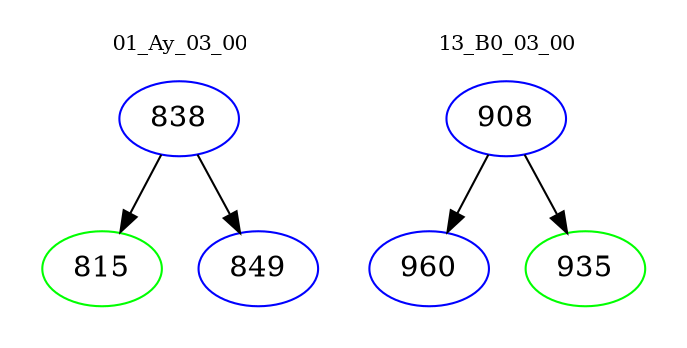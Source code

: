 digraph{
subgraph cluster_0 {
color = white
label = "01_Ay_03_00";
fontsize=10;
T0_838 [label="838", color="blue"]
T0_838 -> T0_815 [color="black"]
T0_815 [label="815", color="green"]
T0_838 -> T0_849 [color="black"]
T0_849 [label="849", color="blue"]
}
subgraph cluster_1 {
color = white
label = "13_B0_03_00";
fontsize=10;
T1_908 [label="908", color="blue"]
T1_908 -> T1_960 [color="black"]
T1_960 [label="960", color="blue"]
T1_908 -> T1_935 [color="black"]
T1_935 [label="935", color="green"]
}
}
